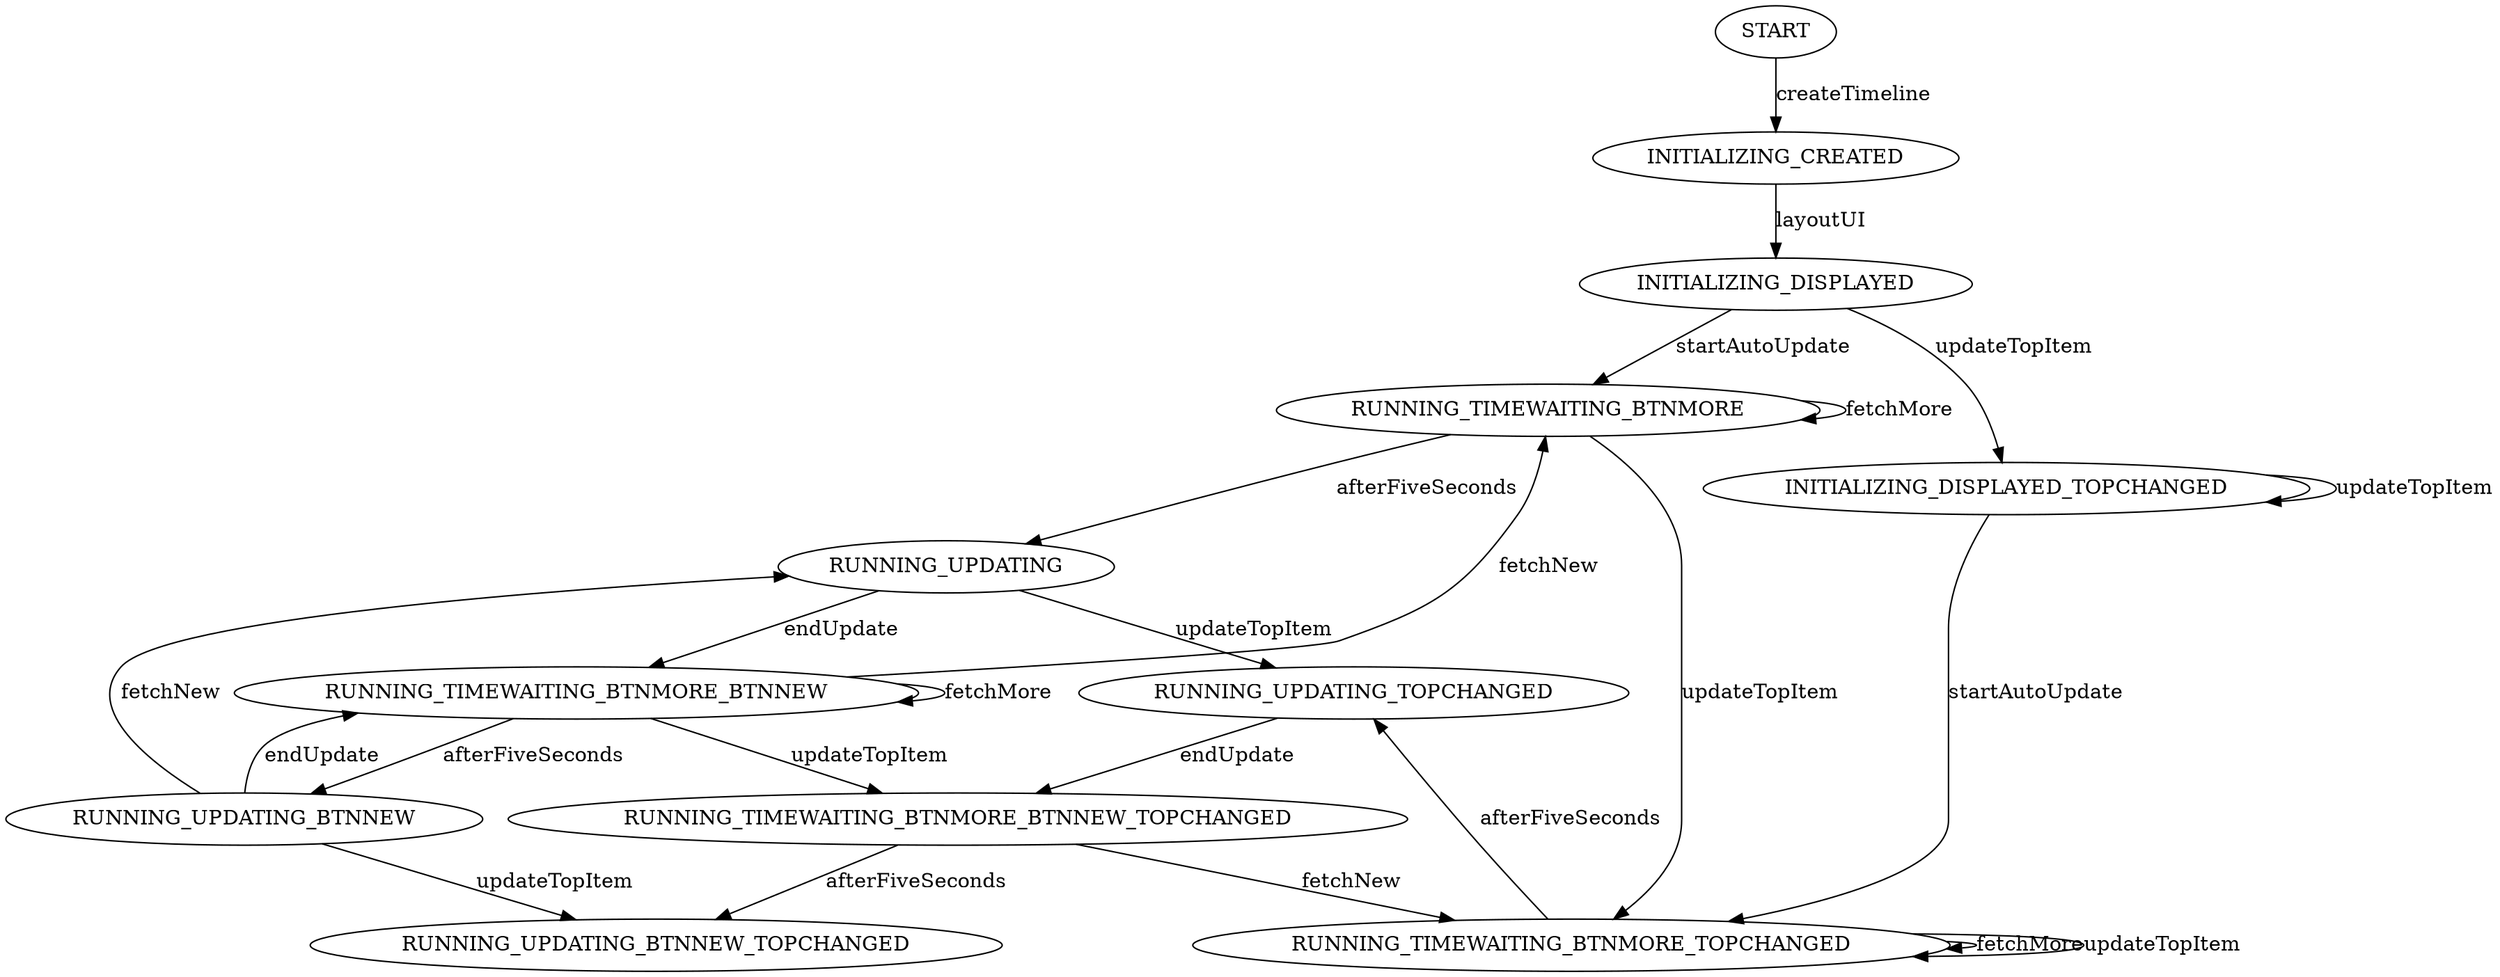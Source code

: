 digraph TimelineSwingFsmTest
{
  START -> INITIALIZING_CREATED  [label="createTimeline"];
  INITIALIZING_CREATED -> INITIALIZING_DISPLAYED  [label="layoutUI"];
  INITIALIZING_DISPLAYED -> RUNNING_TIMEWAITING_BTNMORE  [label="startAutoUpdate"];
  RUNNING_TIMEWAITING_BTNMORE -> RUNNING_UPDATING  [label="afterFiveSeconds"];
  RUNNING_TIMEWAITING_BTNMORE -> RUNNING_TIMEWAITING_BTNMORE_TOPCHANGED  [label="updateTopItem"];
  RUNNING_TIMEWAITING_BTNMORE_TOPCHANGED -> RUNNING_TIMEWAITING_BTNMORE_TOPCHANGED  [label="fetchMore"];
  RUNNING_TIMEWAITING_BTNMORE_TOPCHANGED -> RUNNING_UPDATING_TOPCHANGED  [label="afterFiveSeconds"];
  RUNNING_TIMEWAITING_BTNMORE -> RUNNING_TIMEWAITING_BTNMORE  [label="fetchMore"];
  RUNNING_UPDATING -> RUNNING_TIMEWAITING_BTNMORE_BTNNEW  [label="endUpdate"];
  RUNNING_TIMEWAITING_BTNMORE_BTNNEW -> RUNNING_TIMEWAITING_BTNMORE  [label="fetchNew"];
  RUNNING_TIMEWAITING_BTNMORE_BTNNEW -> RUNNING_UPDATING_BTNNEW  [label="afterFiveSeconds"];
  RUNNING_UPDATING_BTNNEW -> RUNNING_TIMEWAITING_BTNMORE_BTNNEW  [label="endUpdate"];
  RUNNING_UPDATING -> RUNNING_UPDATING_TOPCHANGED  [label="updateTopItem"];
  RUNNING_UPDATING_TOPCHANGED -> RUNNING_TIMEWAITING_BTNMORE_BTNNEW_TOPCHANGED  [label="endUpdate"];
  RUNNING_TIMEWAITING_BTNMORE_BTNNEW_TOPCHANGED -> RUNNING_UPDATING_BTNNEW_TOPCHANGED  [label="afterFiveSeconds"];
  RUNNING_TIMEWAITING_BTNMORE_BTNNEW -> RUNNING_TIMEWAITING_BTNMORE_BTNNEW  [label="fetchMore"];
  INITIALIZING_DISPLAYED -> INITIALIZING_DISPLAYED_TOPCHANGED  [label="updateTopItem"];
  INITIALIZING_DISPLAYED_TOPCHANGED -> RUNNING_TIMEWAITING_BTNMORE_TOPCHANGED  [label="startAutoUpdate"];
  RUNNING_TIMEWAITING_BTNMORE_TOPCHANGED -> RUNNING_TIMEWAITING_BTNMORE_TOPCHANGED  [label="updateTopItem"];
  RUNNING_TIMEWAITING_BTNMORE_BTNNEW -> RUNNING_TIMEWAITING_BTNMORE_BTNNEW_TOPCHANGED  [label="updateTopItem"];
  RUNNING_TIMEWAITING_BTNMORE_BTNNEW_TOPCHANGED -> RUNNING_TIMEWAITING_BTNMORE_TOPCHANGED  [label="fetchNew"];
  INITIALIZING_DISPLAYED_TOPCHANGED -> INITIALIZING_DISPLAYED_TOPCHANGED  [label="updateTopItem"];
  RUNNING_UPDATING_BTNNEW -> RUNNING_UPDATING_BTNNEW_TOPCHANGED  [label="updateTopItem"];
  RUNNING_UPDATING_BTNNEW -> RUNNING_UPDATING  [label="fetchNew"];
}
